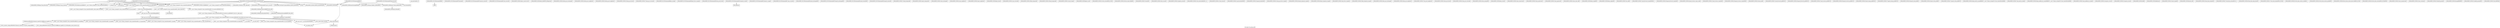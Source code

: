 digraph "Call graph: fix_spring_self.ll" {
	label="Call graph: fix_spring_self.ll";

	Node0x562af7f4e710 [shape=record,label="{_ZNSt7__cxx1112basic_stringIcSt11char_traitsIcESaIcEE12_M_constructIPKcEEvT_S8_}"];
	Node0x562af7f4e710 -> Node0x562af7f74d60;
	Node0x562af7f87ef0 [shape=record,label="{_ZNSt7__cxx1112basic_stringIcSt11char_traitsIcESaIcEE12_Alloc_hiderC1EPcRKS3_}"];
	Node0x562af7fd4ed0 [shape=record,label="{_ZN9LAMMPS_NS13FixSpringSelfC2EPNS_6LAMMPSEiPPc}"];
	Node0x562af7fd4ed0 -> Node0x562af7fd4f10;
	Node0x562af7fd4ed0 -> Node0x562af7f3be10;
	Node0x562af7fd4ed0 -> Node0x562af7f3bf30;
	Node0x562af7fd4ed0 -> Node0x562af7f3e5e0;
	Node0x562af7fd4ed0 -> Node0x562af7fd4bc0;
	Node0x562af7fd4ed0 -> Node0x562af7f3c5b0;
	Node0x562af7fd4ed0 -> Node0x562af7fd51b0;
	Node0x562af7fd4ed0 -> Node0x562af7f459a0;
	Node0x562af7fd4ed0 -> Node0x562af7fc7fd0;
	Node0x562af7fd4ed0 -> Node0x562af7f45ac0;
	Node0x562af7fd4ed0 -> Node0x562af7f43c70;
	Node0x562af7fd4ed0 -> Node0x562af7fd5680;
	Node0x562af7fd4f10 [shape=record,label="{_ZN9LAMMPS_NS3FixC2EPNS_6LAMMPSEiPPc}"];
	Node0x562af7f3c5b0 [shape=record,label="{_ZN9LAMMPS_NS5Error3allERKNSt7__cxx1112basic_stringIcSt11char_traitsIcESaIcEEEiS8_}"];
	Node0x562af7f3be10 [shape=record,label="{_ZNSaIcEC1Ev}"];
	Node0x562af7f3bf30 [shape=record,label="{_ZNSt7__cxx1112basic_stringIcSt11char_traitsIcESaIcEEC2IS3_EEPKcRKS3_}"];
	Node0x562af7f3bf30 -> Node0x562af7f883f0;
	Node0x562af7f3bf30 -> Node0x562af7f87ef0;
	Node0x562af7f3bf30 -> Node0x562af7fc4e70;
	Node0x562af7f3bf30 -> Node0x562af7f4e710;
	Node0x562af7f3bf30 -> Node0x562af7f52c80;
	Node0x562af7fe2040 [shape=record,label="{__gxx_personality_v0}"];
	Node0x562af7fd51b0 [shape=record,label="{_ZNSt7__cxx1112basic_stringIcSt11char_traitsIcESaIcEED1Ev}"];
	Node0x562af7f459a0 [shape=record,label="{_ZNSaIcED1Ev}"];
	Node0x562af7f43c70 [shape=record,label="{_ZN9LAMMPS_NS5utils7numericEPKciS2_bPNS_6LAMMPSE}"];
	Node0x562af7fd5680 [shape=record,label="{strcmp}"];
	Node0x562af7f45ac0 [shape=record,label="{_ZN9LAMMPS_NS13FixSpringSelf11grow_arraysEi}"];
	Node0x562af7f45ac0 -> Node0x562af7fe2180;
	Node0x562af7fc7fd0 [shape=record,label="{_ZN9LAMMPS_NS4Atom12add_callbackEi}"];
	Node0x562af7fd4bc0 [shape=record,label="{_ZN9LAMMPS_NS6Domain5unmapEPKdiPd}"];
	Node0x562af7f3e5e0 [shape=record,label="{_ZN9LAMMPS_NS3FixD2Ev}"];
	Node0x562af7fe22c0 [shape=record,label="{_ZN9LAMMPS_NS13FixSpringSelfD2Ev}"];
	Node0x562af7fe22c0 -> Node0x562af7fe2340;
	Node0x562af7fe22c0 -> Node0x562af7f548d0;
	Node0x562af7fe22c0 -> Node0x562af7f538a0;
	Node0x562af7fe22c0 -> Node0x562af7f3e5e0;
	Node0x562af7fe2340 [shape=record,label="{_ZN9LAMMPS_NS4Atom15delete_callbackEPKci}"];
	Node0x562af7f548d0 [shape=record,label="{__clang_call_terminate}"];
	Node0x562af7f548d0 -> Node0x562af7f571c0;
	Node0x562af7f548d0 -> Node0x562af7f5a1c0;
	Node0x562af7f571c0 [shape=record,label="{__cxa_begin_catch}"];
	Node0x562af7f5a1c0 [shape=record,label="{_ZSt9terminatev}"];
	Node0x562af7f538a0 [shape=record,label="{_ZN9LAMMPS_NS6Memory7destroyIdEEvRPPT_}"];
	Node0x562af7f538a0 -> Node0x562af7f5b3e0;
	Node0x562af7f5ca90 [shape=record,label="{_ZN9LAMMPS_NS13FixSpringSelfD0Ev}"];
	Node0x562af7f5ca90 -> Node0x562af7f5e850;
	Node0x562af7f5e850 [shape=record,label="{_ZdlPv}"];
	Node0x562af7f5f0e0 [shape=record,label="{_ZN9LAMMPS_NS13FixSpringSelf7setmaskEv}"];
	Node0x562af7f60a20 [shape=record,label="{_ZN9LAMMPS_NS13FixSpringSelf4initEv}"];
	Node0x562af7f60a20 -> Node0x562af7f3be10;
	Node0x562af7f60a20 -> Node0x562af7f3bf30;
	Node0x562af7f60a20 -> Node0x562af7f459a0;
	Node0x562af7f60a20 -> Node0x562af7fd51b0;
	Node0x562af7f60a20 -> Node0x562af7f63540;
	Node0x562af7f60a20 -> Node0x562af7f65850;
	Node0x562af7f63540 [shape=record,label="{_ZN9LAMMPS_NS5utils8strmatchERKNSt7__cxx1112basic_stringIcSt11char_traitsIcESaIcEEES8_}"];
	Node0x562af7f65850 [shape=record,label="{__dynamic_cast}"];
	Node0x562af7f6aa30 [shape=record,label="{_ZN9LAMMPS_NS13FixSpringSelf5setupEi}"];
	Node0x562af7f6aa30 -> Node0x562af7f3be10;
	Node0x562af7f6aa30 -> Node0x562af7f3bf30;
	Node0x562af7f6aa30 -> Node0x562af7f6ba00;
	Node0x562af7f6aa30 -> Node0x562af7f65850;
	Node0x562af7f6aa30 -> Node0x562af7f63540;
	Node0x562af7f6aa30 -> Node0x562af7fd51b0;
	Node0x562af7f6aa30 -> Node0x562af7f459a0;
	Node0x562af7f6aa30 -> Node0x562af7f6b150;
	Node0x562af7fd2920 [shape=record,label="{_ZN9LAMMPS_NS13FixSpringSelf15maxsize_restartEv}"];
	Node0x562af7f89d60 [shape=record,label="{_ZN9LAMMPS_NS13FixSpringSelf12size_restartEi}"];
	Node0x562af7f8ae10 [shape=record,label="{_ZN9LAMMPS_NS3Fix16post_constructorEv}"];
	Node0x562af7f8c050 [shape=record,label="{_ZN9LAMMPS_NS3Fix9init_listEiPNS_9NeighListE}"];
	Node0x562af7f8e230 [shape=record,label="{_ZN9LAMMPS_NS3Fix18setup_pre_exchangeEv}"];
	Node0x562af7f90000 [shape=record,label="{_ZN9LAMMPS_NS3Fix18setup_pre_neighborEv}"];
	Node0x562af7f92c00 [shape=record,label="{_ZN9LAMMPS_NS3Fix19setup_post_neighborEv}"];
	Node0x562af7fc7410 [shape=record,label="{_ZN9LAMMPS_NS3Fix15setup_pre_forceEi}"];
	Node0x562af7f98b30 [shape=record,label="{_ZN9LAMMPS_NS3Fix17setup_pre_reverseEii}"];
	Node0x562af7f6b150 [shape=record,label="{_ZN9LAMMPS_NS5Respa13copy_flevel_fEi}"];
	Node0x562af7f6ba00 [shape=record,label="{_ZN9LAMMPS_NS5Respa13copy_f_flevelEi}"];
	Node0x562af7f86f90 [shape=record,label="{_ZN9LAMMPS_NS13FixSpringSelf9min_setupEi}"];
	Node0x562af7f6d410 [shape=record,label="{_ZN9LAMMPS_NS13FixSpringSelf10post_forceEi}"];
	Node0x562af7f6d410 -> Node0x562af7fd4bc0;
	Node0x562af7f6d410 -> Node0x562af7f6db90;
	Node0x562af7f6db90 [shape=record,label="{llvm.fmuladd.f64}"];
	Node0x562af7f6e0e0 [shape=record,label="{_ZN9LAMMPS_NS13FixSpringSelf16post_force_respaEiii}"];
	Node0x562af7f6ed90 [shape=record,label="{_ZN9LAMMPS_NS13FixSpringSelf14min_post_forceEi}"];
	Node0x562af7f715c0 [shape=record,label="{_ZN9LAMMPS_NS13FixSpringSelf14compute_scalarEv}"];
	Node0x562af7f715c0 -> Node0x562af7f73f30;
	Node0x562af7f73f30 [shape=record,label="{MPI_Allreduce}"];
	Node0x562af7f64720 [shape=record,label="{_ZN9LAMMPS_NS13FixSpringSelf12memory_usageEv}"];
	Node0x562af7fe2180 [shape=record,label="{_ZN9LAMMPS_NS6Memory4growIdEEPPT_RS4_iiPKc}"];
	Node0x562af7fe2180 -> Node0x562af7f7a2d0;
	Node0x562af7fe2180 -> Node0x562af7f7d300;
	Node0x562af7f7dd00 [shape=record,label="{_ZN9LAMMPS_NS13FixSpringSelf11copy_arraysEiii}"];
	Node0x562af7f7e9e0 [shape=record,label="{_ZN9LAMMPS_NS13FixSpringSelf13pack_exchangeEiPd}"];
	Node0x562af7f7f200 [shape=record,label="{_ZN9LAMMPS_NS13FixSpringSelf15unpack_exchangeEiPd}"];
	Node0x562af7f7fa60 [shape=record,label="{_ZN9LAMMPS_NS13FixSpringSelf12pack_restartEiPd}"];
	Node0x562af7f85e30 [shape=record,label="{_ZN9LAMMPS_NS13FixSpringSelf14unpack_restartEii}"];
	Node0x562af7fa5c00 [shape=record,label="{_ZN9LAMMPS_NS3Fix17initial_integrateEi}"];
	Node0x562af7fa6d20 [shape=record,label="{_ZN9LAMMPS_NS3Fix14post_integrateEv}"];
	Node0x562af7fa8170 [shape=record,label="{_ZN9LAMMPS_NS3Fix12pre_exchangeEv}"];
	Node0x562af7fa8cb0 [shape=record,label="{_ZN9LAMMPS_NS3Fix12pre_neighborEv}"];
	Node0x562af7fa99c0 [shape=record,label="{_ZN9LAMMPS_NS3Fix13post_neighborEv}"];
	Node0x562af7faa7d0 [shape=record,label="{_ZN9LAMMPS_NS3Fix9pre_forceEi}"];
	Node0x562af7fac740 [shape=record,label="{_ZN9LAMMPS_NS3Fix11pre_reverseEii}"];
	Node0x562af7fad6f0 [shape=record,label="{_ZN9LAMMPS_NS3Fix15final_integrateEv}"];
	Node0x562af7faef50 [shape=record,label="{_ZN9LAMMPS_NS3Fix15fused_integrateEi}"];
	Node0x562af7fb1240 [shape=record,label="{_ZN9LAMMPS_NS3Fix11end_of_stepEv}"];
	Node0x562af7fb2450 [shape=record,label="{_ZN9LAMMPS_NS3Fix8post_runEv}"];
	Node0x562af7fb38c0 [shape=record,label="{_ZN9LAMMPS_NS3Fix13write_restartEP8_IO_FILE}"];
	Node0x562af7fb4930 [shape=record,label="{_ZN9LAMMPS_NS3Fix18write_restart_fileEPKc}"];
	Node0x562af7fb6100 [shape=record,label="{_ZN9LAMMPS_NS3Fix7restartEPc}"];
	Node0x562af7fb7600 [shape=record,label="{_ZN9LAMMPS_NS3Fix10set_arraysEi}"];
	Node0x562af7fb8b00 [shape=record,label="{_ZN9LAMMPS_NS3Fix13update_arraysEii}"];
	Node0x562af7fb9c60 [shape=record,label="{_ZN9LAMMPS_NS3Fix12set_moleculeEiiiPdS1_S1_}"];
	Node0x562af7fbae10 [shape=record,label="{_ZN9LAMMPS_NS3Fix11clear_bonusEv}"];
	Node0x562af7fbbb60 [shape=record,label="{_ZN9LAMMPS_NS3Fix11pack_borderEiPiPd}"];
	Node0x562af7fbc980 [shape=record,label="{_ZN9LAMMPS_NS3Fix13unpack_borderEiiPd}"];
	Node0x562af7fbd620 [shape=record,label="{_ZN9LAMMPS_NS3Fix21setup_pre_force_respaEii}"];
	Node0x562af7fbe130 [shape=record,label="{_ZN9LAMMPS_NS3Fix23initial_integrate_respaEiii}"];
	Node0x562af7fbf0e0 [shape=record,label="{_ZN9LAMMPS_NS3Fix20post_integrate_respaEii}"];
	Node0x562af7fc0150 [shape=record,label="{_ZN9LAMMPS_NS3Fix15pre_force_respaEiii}"];
	Node0x562af7fc1220 [shape=record,label="{_ZN9LAMMPS_NS3Fix21final_integrate_respaEii}"];
	Node0x562af7fc2100 [shape=record,label="{_ZN9LAMMPS_NS3Fix16min_pre_exchangeEv}"];
	Node0x562af7fc40f0 [shape=record,label="{_ZN9LAMMPS_NS3Fix16min_pre_neighborEv}"];
	Node0x562af7f5b9b0 [shape=record,label="{_ZN9LAMMPS_NS3Fix17min_post_neighborEv}"];
	Node0x562af7fc6710 [shape=record,label="{_ZN9LAMMPS_NS3Fix13min_pre_forceEi}"];
	Node0x562af7fc7610 [shape=record,label="{_ZN9LAMMPS_NS3Fix15min_pre_reverseEii}"];
	Node0x562af7fc80b0 [shape=record,label="{_ZN9LAMMPS_NS3Fix10min_energyEPd}"];
	Node0x562af7fc8c70 [shape=record,label="{_ZN9LAMMPS_NS3Fix9min_storeEv}"];
	Node0x562af7fca980 [shape=record,label="{_ZN9LAMMPS_NS3Fix14min_clearstoreEv}"];
	Node0x562af7fcc190 [shape=record,label="{_ZN9LAMMPS_NS3Fix13min_pushstoreEv}"];
	Node0x562af7fccb10 [shape=record,label="{_ZN9LAMMPS_NS3Fix12min_popstoreEv}"];
	Node0x562af7fcd370 [shape=record,label="{_ZN9LAMMPS_NS3Fix13min_reset_refEv}"];
	Node0x562af7fca870 [shape=record,label="{_ZN9LAMMPS_NS3Fix8min_stepEdPd}"];
	Node0x562af7fcc460 [shape=record,label="{_ZN9LAMMPS_NS3Fix9max_alphaEPd}"];
	Node0x562af7fd05e0 [shape=record,label="{_ZN9LAMMPS_NS3Fix7min_dofEv}"];
	Node0x562af7f501c0 [shape=record,label="{_ZN9LAMMPS_NS3Fix17pack_forward_commEiPiPdiS1_}"];
	Node0x562af7f47f70 [shape=record,label="{_ZN9LAMMPS_NS3Fix19unpack_forward_commEiiPd}"];
	Node0x562af7f498d0 [shape=record,label="{_ZN9LAMMPS_NS3Fix22pack_reverse_comm_sizeEii}"];
	Node0x562af7fa9870 [shape=record,label="{_ZN9LAMMPS_NS3Fix17pack_reverse_commEiiPd}"];
	Node0x562af7fb0510 [shape=record,label="{_ZN9LAMMPS_NS3Fix19unpack_reverse_commEiPiPd}"];
	Node0x562af7f77670 [shape=record,label="{_ZN9LAMMPS_NS3Fix10reset_gridEv}"];
	Node0x562af7f5fb10 [shape=record,label="{_ZN9LAMMPS_NS3Fix17pack_forward_gridEiPviPi}"];
	Node0x562af7fb00c0 [shape=record,label="{_ZN9LAMMPS_NS3Fix19unpack_forward_gridEiPviPi}"];
	Node0x562af7f6aed0 [shape=record,label="{_ZN9LAMMPS_NS3Fix17pack_reverse_gridEiPviPi}"];
	Node0x562af7f6fae0 [shape=record,label="{_ZN9LAMMPS_NS3Fix19unpack_reverse_gridEiPviPi}"];
	Node0x562af7fb1ec0 [shape=record,label="{_ZN9LAMMPS_NS3Fix15pack_remap_gridEiPviPi}"];
	Node0x562af7fbe680 [shape=record,label="{_ZN9LAMMPS_NS3Fix17unpack_remap_gridEiPviPi}"];
	Node0x562af7f6dd00 [shape=record,label="{_ZN9LAMMPS_NS3Fix16unpack_read_gridEiPc}"];
	Node0x562af7f6f6b0 [shape=record,label="{_ZN9LAMMPS_NS3Fix15pack_write_gridEiPv}"];
	Node0x562af7fcbb60 [shape=record,label="{_ZN9LAMMPS_NS3Fix17unpack_write_gridEiPvPi}"];
	Node0x562af7f7b2f0 [shape=record,label="{_ZN9LAMMPS_NS3Fix16get_grid_by_nameERKNSt7__cxx1112basic_stringIcSt11char_traitsIcESaIcEEERi}"];
	Node0x562af7f6d7f0 [shape=record,label="{_ZN9LAMMPS_NS3Fix17get_grid_by_indexEi}"];
	Node0x562af7f57ee0 [shape=record,label="{_ZN9LAMMPS_NS3Fix20get_griddata_by_nameEiRKNSt7__cxx1112basic_stringIcSt11char_traitsIcESaIcEEERi}"];
	Node0x562af7f676b0 [shape=record,label="{_ZN9LAMMPS_NS3Fix21get_griddata_by_indexEi}"];
	Node0x562af7fafc20 [shape=record,label="{_ZN9LAMMPS_NS3Fix14compute_vectorEi}"];
	Node0x562af7f707b0 [shape=record,label="{_ZN9LAMMPS_NS3Fix13compute_arrayEii}"];
	Node0x562af7fa4ef0 [shape=record,label="{_ZN9LAMMPS_NS3Fix3dofEi}"];
	Node0x562af7fa68b0 [shape=record,label="{_ZN9LAMMPS_NS3Fix6deformEi}"];
	Node0x562af7f7ae70 [shape=record,label="{_ZN9LAMMPS_NS3Fix12reset_targetEd}"];
	Node0x562af7f79470 [shape=record,label="{_ZN9LAMMPS_NS3Fix8reset_dtEv}"];
	Node0x562af7fa5790 [shape=record,label="{_ZN9LAMMPS_NS3Fix16read_data_headerEPc}"];
	Node0x562af7fb0db0 [shape=record,label="{_ZN9LAMMPS_NS3Fix17read_data_sectionEPciS1_i}"];
	Node0x562af7ef62f0 [shape=record,label="{_ZN9LAMMPS_NS3Fix20read_data_skip_linesEPc}"];
	Node0x562af7f3ce30 [shape=record,label="{_ZN9LAMMPS_NS3Fix17write_data_headerEP8_IO_FILEi}"];
	Node0x562af7f7f070 [shape=record,label="{_ZN9LAMMPS_NS3Fix23write_data_section_sizeEiRiS1_}"];
	Node0x562af7fcb920 [shape=record,label="{_ZN9LAMMPS_NS3Fix23write_data_section_packEiPPd}"];
	Node0x562af7f53aa0 [shape=record,label="{_ZN9LAMMPS_NS3Fix26write_data_section_keywordEiP8_IO_FILE}"];
	Node0x562af7f53b20 [shape=record,label="{_ZN9LAMMPS_NS3Fix18write_data_sectionEiP8_IO_FILEiPPdi}"];
	Node0x562af7f58160 [shape=record,label="{_ZN9LAMMPS_NS3Fix13zero_momentumEv}"];
	Node0x562af7f5fd50 [shape=record,label="{_ZN9LAMMPS_NS3Fix13zero_rotationEv}"];
	Node0x562af7f5fdd0 [shape=record,label="{_ZN9LAMMPS_NS3Fix15rebuild_specialEv}"];
	Node0x562af7f63ea0 [shape=record,label="{_ZN9LAMMPS_NS3Fix5imageERPiRPPd}"];
	Node0x562af7f72fb0 [shape=record,label="{_ZN9LAMMPS_NS3Fix12modify_paramEiPPc}"];
	Node0x562af7f73030 [shape=record,label="{_ZN9LAMMPS_NS3Fix7extractEPKcRi}"];
	Node0x562af7f883f0 [shape=record,label="{_ZNSt7__cxx1112basic_stringIcSt11char_traitsIcESaIcEE13_M_local_dataEv}"];
	Node0x562af7fc4e70 [shape=record,label="{_ZNSt11char_traitsIcE6lengthEPKc}"];
	Node0x562af7fc4e70 -> Node0x562af7fcae60;
	Node0x562af7fc4e70 -> Node0x562af7fcaee0;
	Node0x562af7f52c80 [shape=record,label="{_ZNSt7__cxx1112basic_stringIcSt11char_traitsIcESaIcEE12_Alloc_hiderD2Ev}"];
	Node0x562af7f52c80 -> Node0x562af7fcdcf0;
	Node0x562af7f74d60 [shape=record,label="{_ZNSt7__cxx1112basic_stringIcSt11char_traitsIcESaIcEE16_M_construct_auxIPKcEEvT_S8_St12__false_type}"];
	Node0x562af7f74d60 -> Node0x562af7fe2dd0;
	Node0x562af7fe2dd0 [shape=record,label="{_ZNSt7__cxx1112basic_stringIcSt11char_traitsIcESaIcEE12_M_constructIPKcEEvT_S8_St20forward_iterator_tag}"];
	Node0x562af7fe2dd0 -> Node0x562af7fe2e50;
	Node0x562af7fe2dd0 -> Node0x562af7fe2ed0;
	Node0x562af7fe2dd0 -> Node0x562af7fe2f50;
	Node0x562af7fe2dd0 -> Node0x562af7fe3080;
	Node0x562af7fe2dd0 -> Node0x562af7fe3100;
	Node0x562af7fe2dd0 -> Node0x562af7fe32d0;
	Node0x562af7fe2dd0 -> Node0x562af7fe3350;
	Node0x562af7fe2dd0 -> Node0x562af7fe33d0;
	Node0x562af7fe2dd0 -> Node0x562af7f571c0;
	Node0x562af7fe2dd0 -> Node0x562af7fe3450;
	Node0x562af7fe2dd0 -> Node0x562af7fe34d0;
	Node0x562af7fe2dd0 -> Node0x562af7fe3550;
	Node0x562af7fe2dd0 -> Node0x562af7fe35d0;
	Node0x562af7fe2dd0 -> Node0x562af7f548d0;
	Node0x562af7fe2e50 [shape=record,label="{_ZN9__gnu_cxx17__is_null_pointerIKcEEbPT_}"];
	Node0x562af7fe2ed0 [shape=record,label="{_ZSt19__throw_logic_errorPKc}"];
	Node0x562af7fe2f50 [shape=record,label="{_ZSt8distanceIPKcENSt15iterator_traitsIT_E15difference_typeES3_S3_}"];
	Node0x562af7fe2f50 -> Node0x562af7fe3650;
	Node0x562af7fe2f50 -> Node0x562af7fe36d0;
	Node0x562af7fe3100 [shape=record,label="{_ZNSt7__cxx1112basic_stringIcSt11char_traitsIcESaIcEE7_M_dataEPc}"];
	Node0x562af7fe3080 [shape=record,label="{_ZNSt7__cxx1112basic_stringIcSt11char_traitsIcESaIcEE9_M_createERmm}"];
	Node0x562af7fe32d0 [shape=record,label="{_ZNSt7__cxx1112basic_stringIcSt11char_traitsIcESaIcEE11_M_capacityEm}"];
	Node0x562af7fe33d0 [shape=record,label="{_ZNSt7__cxx1112basic_stringIcSt11char_traitsIcESaIcEE13_S_copy_charsEPcPKcS7_}"];
	Node0x562af7fe3350 [shape=record,label="{_ZNKSt7__cxx1112basic_stringIcSt11char_traitsIcESaIcEE7_M_dataEv}"];
	Node0x562af7fe3450 [shape=record,label="{_ZNSt7__cxx1112basic_stringIcSt11char_traitsIcESaIcEE10_M_disposeEv}"];
	Node0x562af7fe34d0 [shape=record,label="{__cxa_rethrow}"];
	Node0x562af7fe3550 [shape=record,label="{__cxa_end_catch}"];
	Node0x562af7fe35d0 [shape=record,label="{_ZNSt7__cxx1112basic_stringIcSt11char_traitsIcESaIcEE13_M_set_lengthEm}"];
	Node0x562af7fe36d0 [shape=record,label="{_ZSt10__distanceIPKcENSt15iterator_traitsIT_E15difference_typeES3_S3_St26random_access_iterator_tag}"];
	Node0x562af7fe3650 [shape=record,label="{_ZSt19__iterator_categoryIPKcENSt15iterator_traitsIT_E17iterator_categoryERKS3_}"];
	Node0x562af7fcae60 [shape=record,label="{_ZN9__gnu_cxx11char_traitsIcE6lengthEPKc}"];
	Node0x562af7fcae60 -> Node0x562af7fe3750;
	Node0x562af7fcaee0 [shape=record,label="{strlen}"];
	Node0x562af7fe3750 [shape=record,label="{_ZN9__gnu_cxx11char_traitsIcE2eqERKcS3_}"];
	Node0x562af7fcdcf0 [shape=record,label="{_ZNSaIcED2Ev}"];
	Node0x562af7f5b3e0 [shape=record,label="{_ZN9LAMMPS_NS6Memory5sfreeEPv}"];
	Node0x562af7f7a2d0 [shape=record,label="{_ZN9LAMMPS_NS6Memory6createIdEEPPT_RS4_iiPKc}"];
	Node0x562af7f7a2d0 -> Node0x562af7fe37d0;
	Node0x562af7f7d300 [shape=record,label="{_ZN9LAMMPS_NS6Memory8sreallocEPvlPKc}"];
	Node0x562af7fe37d0 [shape=record,label="{_ZN9LAMMPS_NS6Memory7smallocElPKc}"];
}
